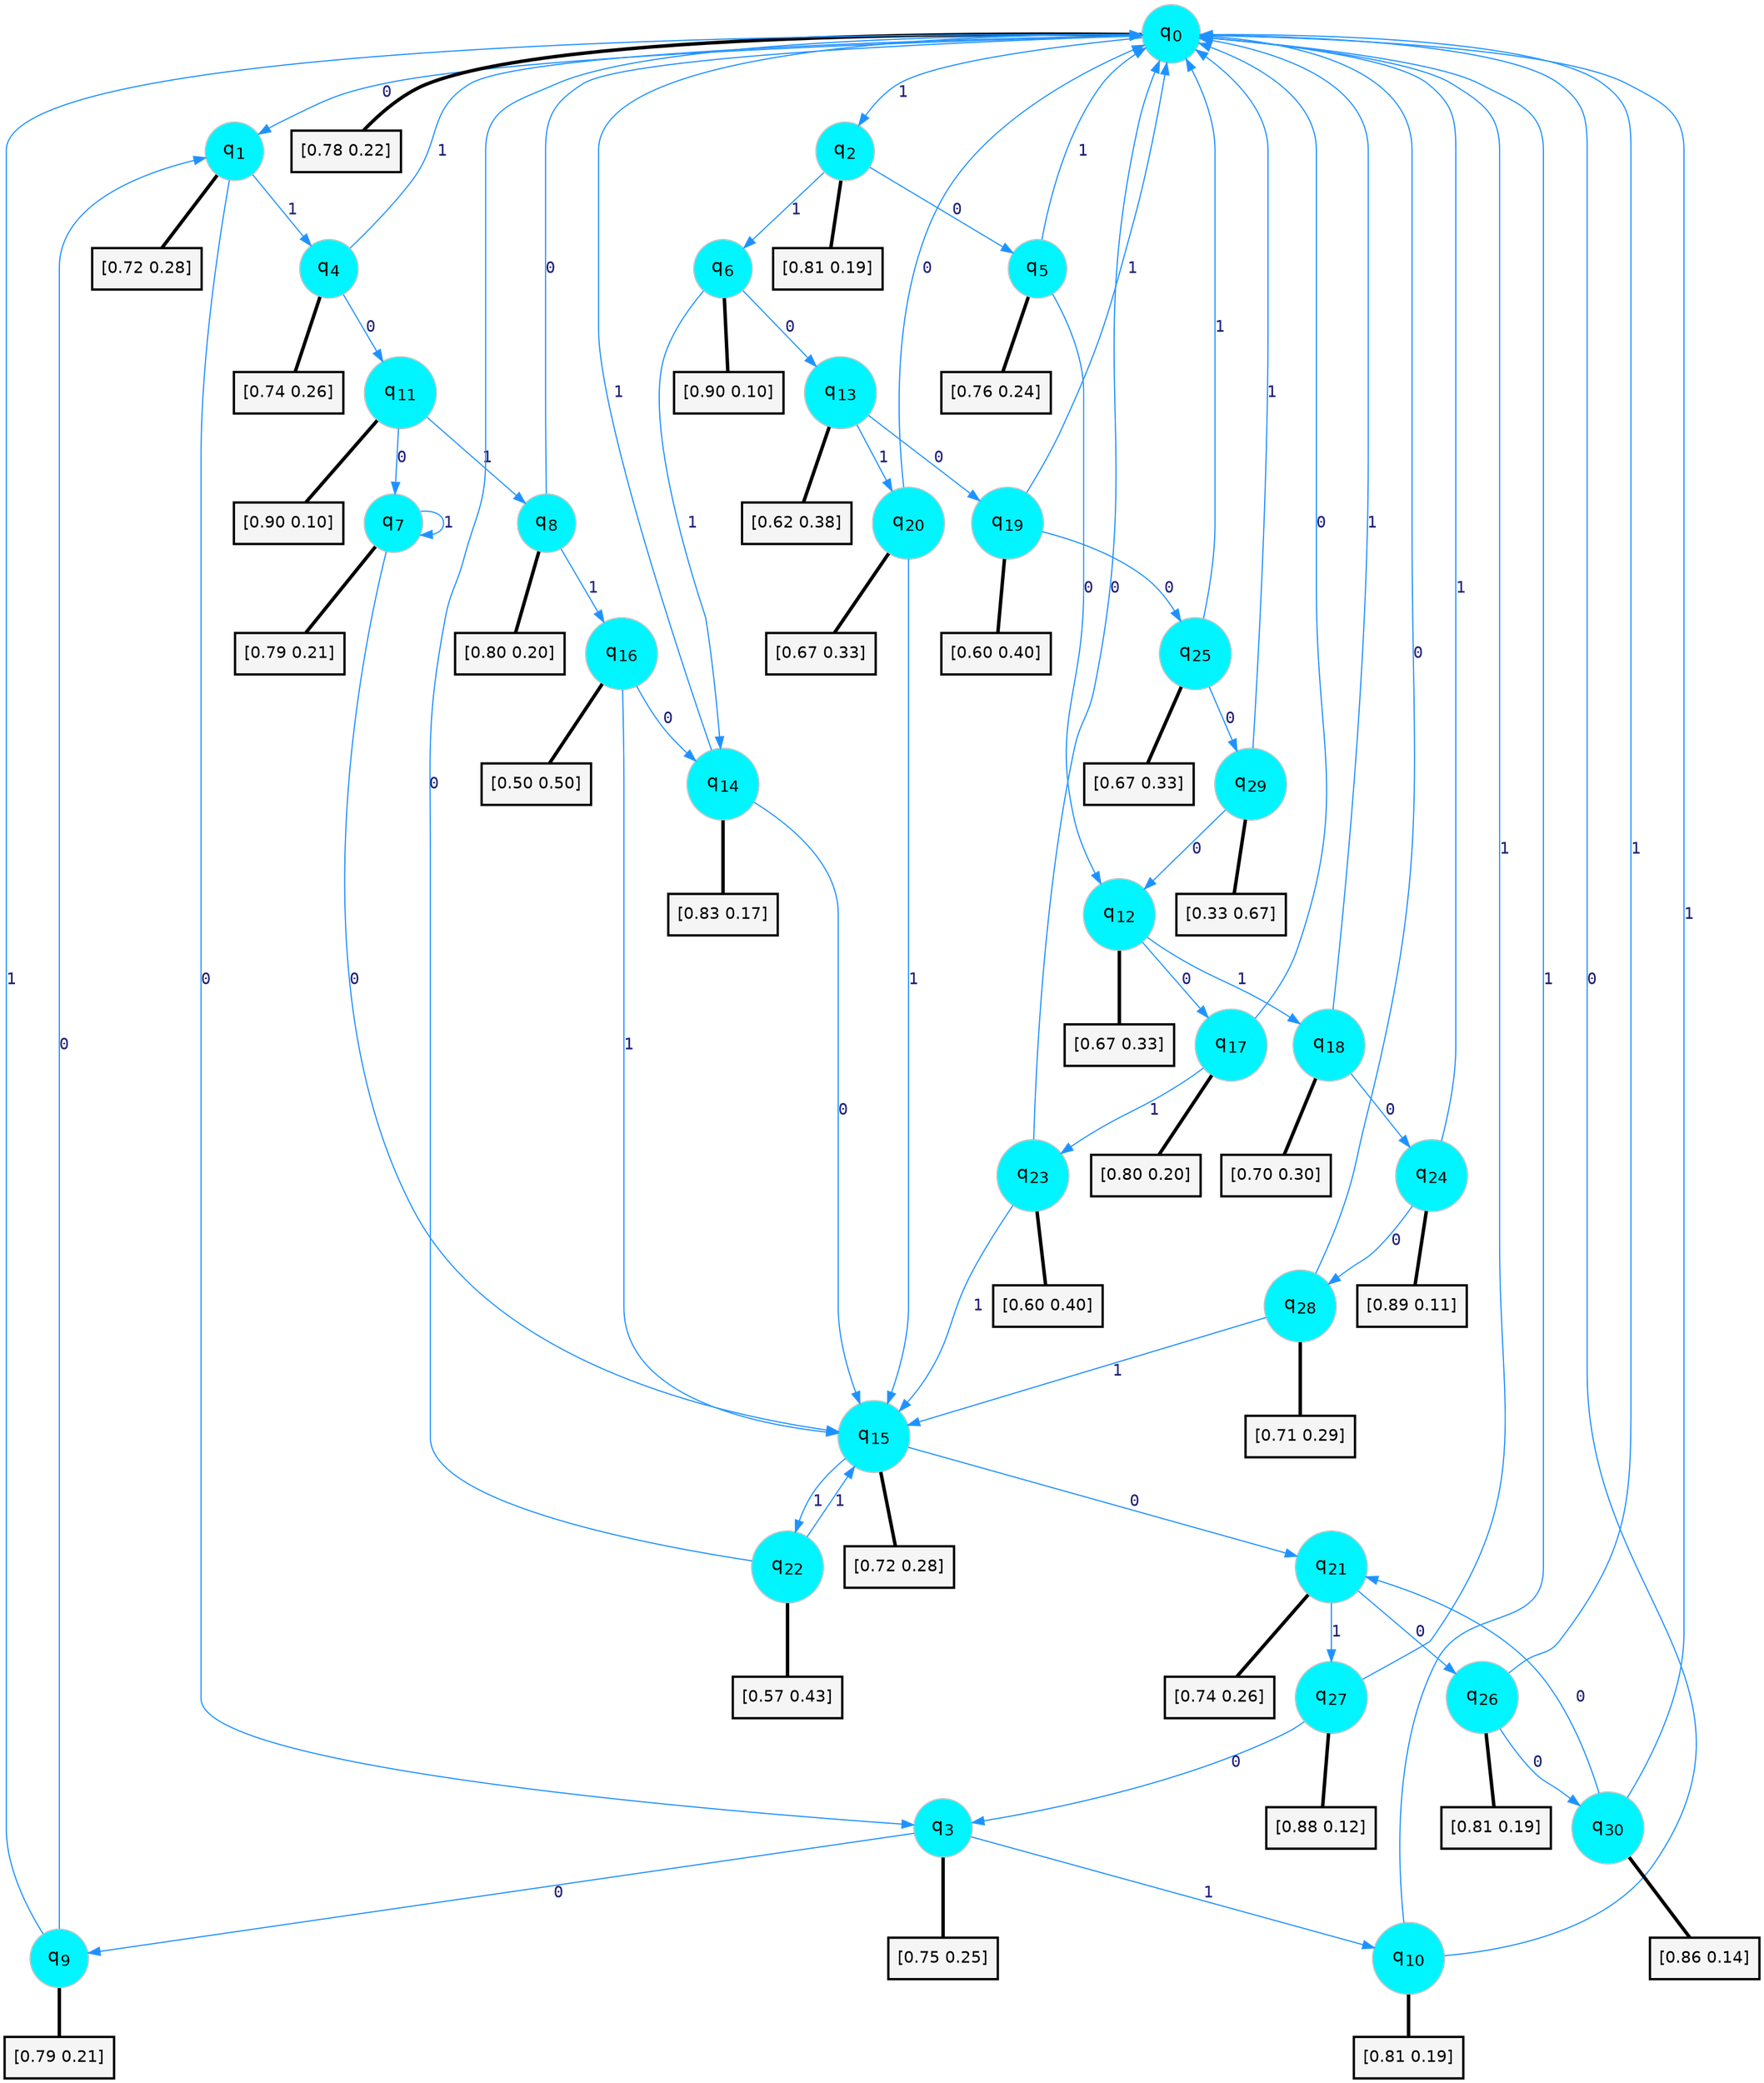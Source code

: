 digraph G {
graph [
bgcolor=transparent, dpi=300, rankdir=TD, size="40,25"];
node [
color=gray, fillcolor=turquoise1, fontcolor=black, fontname=Helvetica, fontsize=16, fontweight=bold, shape=circle, style=filled];
edge [
arrowsize=1, color=dodgerblue1, fontcolor=midnightblue, fontname=courier, fontweight=bold, penwidth=1, style=solid, weight=20];
0[label=<q<SUB>0</SUB>>];
1[label=<q<SUB>1</SUB>>];
2[label=<q<SUB>2</SUB>>];
3[label=<q<SUB>3</SUB>>];
4[label=<q<SUB>4</SUB>>];
5[label=<q<SUB>5</SUB>>];
6[label=<q<SUB>6</SUB>>];
7[label=<q<SUB>7</SUB>>];
8[label=<q<SUB>8</SUB>>];
9[label=<q<SUB>9</SUB>>];
10[label=<q<SUB>10</SUB>>];
11[label=<q<SUB>11</SUB>>];
12[label=<q<SUB>12</SUB>>];
13[label=<q<SUB>13</SUB>>];
14[label=<q<SUB>14</SUB>>];
15[label=<q<SUB>15</SUB>>];
16[label=<q<SUB>16</SUB>>];
17[label=<q<SUB>17</SUB>>];
18[label=<q<SUB>18</SUB>>];
19[label=<q<SUB>19</SUB>>];
20[label=<q<SUB>20</SUB>>];
21[label=<q<SUB>21</SUB>>];
22[label=<q<SUB>22</SUB>>];
23[label=<q<SUB>23</SUB>>];
24[label=<q<SUB>24</SUB>>];
25[label=<q<SUB>25</SUB>>];
26[label=<q<SUB>26</SUB>>];
27[label=<q<SUB>27</SUB>>];
28[label=<q<SUB>28</SUB>>];
29[label=<q<SUB>29</SUB>>];
30[label=<q<SUB>30</SUB>>];
31[label="[0.78 0.22]", shape=box,fontcolor=black, fontname=Helvetica, fontsize=14, penwidth=2, fillcolor=whitesmoke,color=black];
32[label="[0.72 0.28]", shape=box,fontcolor=black, fontname=Helvetica, fontsize=14, penwidth=2, fillcolor=whitesmoke,color=black];
33[label="[0.81 0.19]", shape=box,fontcolor=black, fontname=Helvetica, fontsize=14, penwidth=2, fillcolor=whitesmoke,color=black];
34[label="[0.75 0.25]", shape=box,fontcolor=black, fontname=Helvetica, fontsize=14, penwidth=2, fillcolor=whitesmoke,color=black];
35[label="[0.74 0.26]", shape=box,fontcolor=black, fontname=Helvetica, fontsize=14, penwidth=2, fillcolor=whitesmoke,color=black];
36[label="[0.76 0.24]", shape=box,fontcolor=black, fontname=Helvetica, fontsize=14, penwidth=2, fillcolor=whitesmoke,color=black];
37[label="[0.90 0.10]", shape=box,fontcolor=black, fontname=Helvetica, fontsize=14, penwidth=2, fillcolor=whitesmoke,color=black];
38[label="[0.79 0.21]", shape=box,fontcolor=black, fontname=Helvetica, fontsize=14, penwidth=2, fillcolor=whitesmoke,color=black];
39[label="[0.80 0.20]", shape=box,fontcolor=black, fontname=Helvetica, fontsize=14, penwidth=2, fillcolor=whitesmoke,color=black];
40[label="[0.79 0.21]", shape=box,fontcolor=black, fontname=Helvetica, fontsize=14, penwidth=2, fillcolor=whitesmoke,color=black];
41[label="[0.81 0.19]", shape=box,fontcolor=black, fontname=Helvetica, fontsize=14, penwidth=2, fillcolor=whitesmoke,color=black];
42[label="[0.90 0.10]", shape=box,fontcolor=black, fontname=Helvetica, fontsize=14, penwidth=2, fillcolor=whitesmoke,color=black];
43[label="[0.67 0.33]", shape=box,fontcolor=black, fontname=Helvetica, fontsize=14, penwidth=2, fillcolor=whitesmoke,color=black];
44[label="[0.62 0.38]", shape=box,fontcolor=black, fontname=Helvetica, fontsize=14, penwidth=2, fillcolor=whitesmoke,color=black];
45[label="[0.83 0.17]", shape=box,fontcolor=black, fontname=Helvetica, fontsize=14, penwidth=2, fillcolor=whitesmoke,color=black];
46[label="[0.72 0.28]", shape=box,fontcolor=black, fontname=Helvetica, fontsize=14, penwidth=2, fillcolor=whitesmoke,color=black];
47[label="[0.50 0.50]", shape=box,fontcolor=black, fontname=Helvetica, fontsize=14, penwidth=2, fillcolor=whitesmoke,color=black];
48[label="[0.80 0.20]", shape=box,fontcolor=black, fontname=Helvetica, fontsize=14, penwidth=2, fillcolor=whitesmoke,color=black];
49[label="[0.70 0.30]", shape=box,fontcolor=black, fontname=Helvetica, fontsize=14, penwidth=2, fillcolor=whitesmoke,color=black];
50[label="[0.60 0.40]", shape=box,fontcolor=black, fontname=Helvetica, fontsize=14, penwidth=2, fillcolor=whitesmoke,color=black];
51[label="[0.67 0.33]", shape=box,fontcolor=black, fontname=Helvetica, fontsize=14, penwidth=2, fillcolor=whitesmoke,color=black];
52[label="[0.74 0.26]", shape=box,fontcolor=black, fontname=Helvetica, fontsize=14, penwidth=2, fillcolor=whitesmoke,color=black];
53[label="[0.57 0.43]", shape=box,fontcolor=black, fontname=Helvetica, fontsize=14, penwidth=2, fillcolor=whitesmoke,color=black];
54[label="[0.60 0.40]", shape=box,fontcolor=black, fontname=Helvetica, fontsize=14, penwidth=2, fillcolor=whitesmoke,color=black];
55[label="[0.89 0.11]", shape=box,fontcolor=black, fontname=Helvetica, fontsize=14, penwidth=2, fillcolor=whitesmoke,color=black];
56[label="[0.67 0.33]", shape=box,fontcolor=black, fontname=Helvetica, fontsize=14, penwidth=2, fillcolor=whitesmoke,color=black];
57[label="[0.81 0.19]", shape=box,fontcolor=black, fontname=Helvetica, fontsize=14, penwidth=2, fillcolor=whitesmoke,color=black];
58[label="[0.88 0.12]", shape=box,fontcolor=black, fontname=Helvetica, fontsize=14, penwidth=2, fillcolor=whitesmoke,color=black];
59[label="[0.71 0.29]", shape=box,fontcolor=black, fontname=Helvetica, fontsize=14, penwidth=2, fillcolor=whitesmoke,color=black];
60[label="[0.33 0.67]", shape=box,fontcolor=black, fontname=Helvetica, fontsize=14, penwidth=2, fillcolor=whitesmoke,color=black];
61[label="[0.86 0.14]", shape=box,fontcolor=black, fontname=Helvetica, fontsize=14, penwidth=2, fillcolor=whitesmoke,color=black];
0->1 [label=0];
0->2 [label=1];
0->31 [arrowhead=none, penwidth=3,color=black];
1->3 [label=0];
1->4 [label=1];
1->32 [arrowhead=none, penwidth=3,color=black];
2->5 [label=0];
2->6 [label=1];
2->33 [arrowhead=none, penwidth=3,color=black];
3->9 [label=0];
3->10 [label=1];
3->34 [arrowhead=none, penwidth=3,color=black];
4->11 [label=0];
4->0 [label=1];
4->35 [arrowhead=none, penwidth=3,color=black];
5->12 [label=0];
5->0 [label=1];
5->36 [arrowhead=none, penwidth=3,color=black];
6->13 [label=0];
6->14 [label=1];
6->37 [arrowhead=none, penwidth=3,color=black];
7->15 [label=0];
7->7 [label=1];
7->38 [arrowhead=none, penwidth=3,color=black];
8->0 [label=0];
8->16 [label=1];
8->39 [arrowhead=none, penwidth=3,color=black];
9->1 [label=0];
9->0 [label=1];
9->40 [arrowhead=none, penwidth=3,color=black];
10->0 [label=0];
10->0 [label=1];
10->41 [arrowhead=none, penwidth=3,color=black];
11->7 [label=0];
11->8 [label=1];
11->42 [arrowhead=none, penwidth=3,color=black];
12->17 [label=0];
12->18 [label=1];
12->43 [arrowhead=none, penwidth=3,color=black];
13->19 [label=0];
13->20 [label=1];
13->44 [arrowhead=none, penwidth=3,color=black];
14->15 [label=0];
14->0 [label=1];
14->45 [arrowhead=none, penwidth=3,color=black];
15->21 [label=0];
15->22 [label=1];
15->46 [arrowhead=none, penwidth=3,color=black];
16->14 [label=0];
16->15 [label=1];
16->47 [arrowhead=none, penwidth=3,color=black];
17->0 [label=0];
17->23 [label=1];
17->48 [arrowhead=none, penwidth=3,color=black];
18->24 [label=0];
18->0 [label=1];
18->49 [arrowhead=none, penwidth=3,color=black];
19->25 [label=0];
19->0 [label=1];
19->50 [arrowhead=none, penwidth=3,color=black];
20->0 [label=0];
20->15 [label=1];
20->51 [arrowhead=none, penwidth=3,color=black];
21->26 [label=0];
21->27 [label=1];
21->52 [arrowhead=none, penwidth=3,color=black];
22->0 [label=0];
22->15 [label=1];
22->53 [arrowhead=none, penwidth=3,color=black];
23->0 [label=0];
23->15 [label=1];
23->54 [arrowhead=none, penwidth=3,color=black];
24->28 [label=0];
24->0 [label=1];
24->55 [arrowhead=none, penwidth=3,color=black];
25->29 [label=0];
25->0 [label=1];
25->56 [arrowhead=none, penwidth=3,color=black];
26->30 [label=0];
26->0 [label=1];
26->57 [arrowhead=none, penwidth=3,color=black];
27->3 [label=0];
27->0 [label=1];
27->58 [arrowhead=none, penwidth=3,color=black];
28->0 [label=0];
28->15 [label=1];
28->59 [arrowhead=none, penwidth=3,color=black];
29->12 [label=0];
29->0 [label=1];
29->60 [arrowhead=none, penwidth=3,color=black];
30->21 [label=0];
30->0 [label=1];
30->61 [arrowhead=none, penwidth=3,color=black];
}
